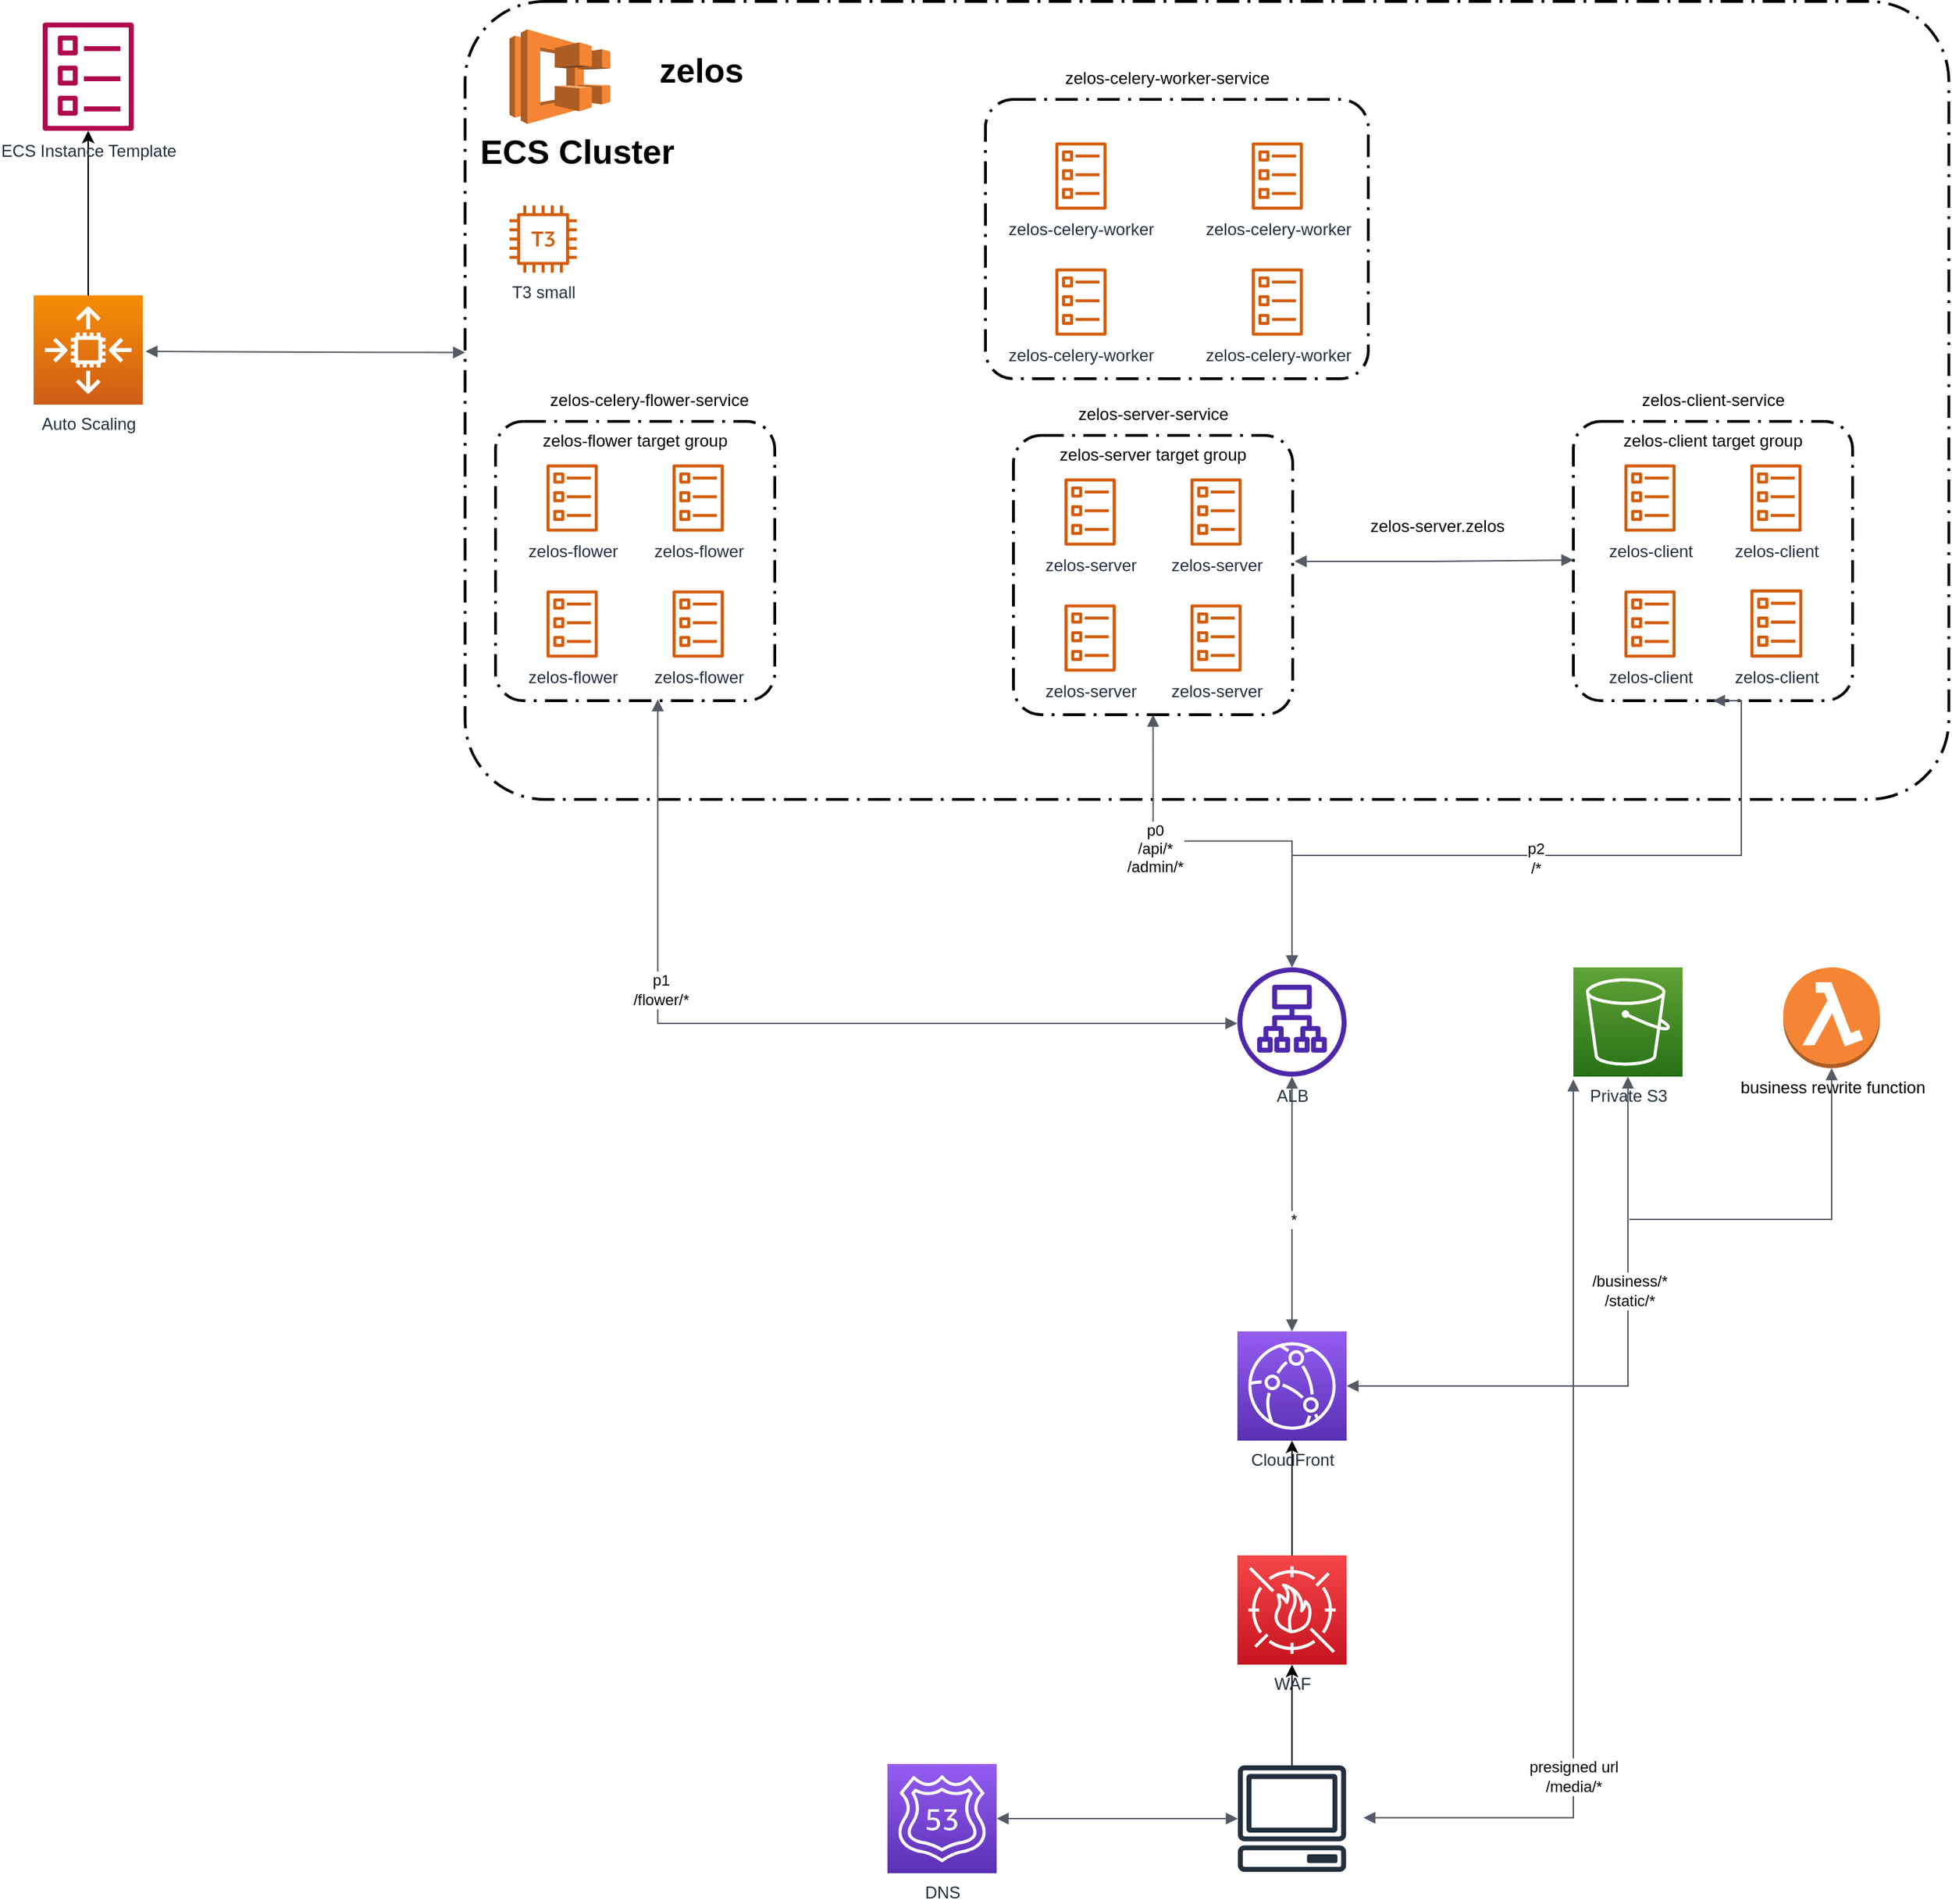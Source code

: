 <mxfile version="20.2.3" type="github">
  <diagram id="dJaCvuqT-7_yOBBMpMTf" name="페이지-1">
    <mxGraphModel dx="2893" dy="2298" grid="1" gridSize="10" guides="1" tooltips="1" connect="1" arrows="1" fold="1" page="1" pageScale="1" pageWidth="827" pageHeight="1169" math="0" shadow="0">
      <root>
        <mxCell id="0" />
        <mxCell id="1" parent="0" />
        <mxCell id="wSPPFu7AEnk8W4RW8utJ-41" value="" style="rounded=1;arcSize=10;dashed=1;fillColor=none;gradientColor=none;dashPattern=8 3 1 3;strokeWidth=2;" vertex="1" parent="1">
          <mxGeometry x="-231.75" y="-250" width="1060" height="570" as="geometry" />
        </mxCell>
        <mxCell id="wSPPFu7AEnk8W4RW8utJ-8" value="" style="edgeStyle=orthogonalEdgeStyle;rounded=0;orthogonalLoop=1;jettySize=auto;html=1;" edge="1" parent="1" source="prAeV1eEA8YO_nb2PNf6-1" target="wSPPFu7AEnk8W4RW8utJ-5">
          <mxGeometry relative="1" as="geometry" />
        </mxCell>
        <mxCell id="prAeV1eEA8YO_nb2PNf6-1" value="" style="sketch=0;outlineConnect=0;fontColor=#232F3E;gradientColor=none;fillColor=#232F3D;strokeColor=none;dashed=0;verticalLabelPosition=bottom;verticalAlign=top;align=center;html=1;fontSize=12;fontStyle=0;aspect=fixed;pointerEvents=1;shape=mxgraph.aws4.client;" parent="1" vertex="1">
          <mxGeometry x="320" y="1010" width="78" height="76" as="geometry" />
        </mxCell>
        <mxCell id="prAeV1eEA8YO_nb2PNf6-2" value="DNS" style="sketch=0;points=[[0,0,0],[0.25,0,0],[0.5,0,0],[0.75,0,0],[1,0,0],[0,1,0],[0.25,1,0],[0.5,1,0],[0.75,1,0],[1,1,0],[0,0.25,0],[0,0.5,0],[0,0.75,0],[1,0.25,0],[1,0.5,0],[1,0.75,0]];outlineConnect=0;fontColor=#232F3E;gradientColor=#945DF2;gradientDirection=north;fillColor=#5A30B5;strokeColor=#ffffff;dashed=0;verticalLabelPosition=bottom;verticalAlign=top;align=center;html=1;fontSize=12;fontStyle=0;aspect=fixed;shape=mxgraph.aws4.resourceIcon;resIcon=mxgraph.aws4.route_53;" parent="1" vertex="1">
          <mxGeometry x="70" y="1009" width="78" height="78" as="geometry" />
        </mxCell>
        <mxCell id="prAeV1eEA8YO_nb2PNf6-4" value="CloudFront" style="sketch=0;points=[[0,0,0],[0.25,0,0],[0.5,0,0],[0.75,0,0],[1,0,0],[0,1,0],[0.25,1,0],[0.5,1,0],[0.75,1,0],[1,1,0],[0,0.25,0],[0,0.5,0],[0,0.75,0],[1,0.25,0],[1,0.5,0],[1,0.75,0]];outlineConnect=0;fontColor=#232F3E;gradientColor=#945DF2;gradientDirection=north;fillColor=#5A30B5;strokeColor=#ffffff;dashed=0;verticalLabelPosition=bottom;verticalAlign=top;align=center;html=1;fontSize=12;fontStyle=0;aspect=fixed;shape=mxgraph.aws4.resourceIcon;resIcon=mxgraph.aws4.cloudfront;" parent="1" vertex="1">
          <mxGeometry x="320" y="700" width="78" height="78" as="geometry" />
        </mxCell>
        <mxCell id="prAeV1eEA8YO_nb2PNf6-6" value="" style="edgeStyle=orthogonalEdgeStyle;html=1;endArrow=block;elbow=vertical;startArrow=block;startFill=1;endFill=1;strokeColor=#545B64;rounded=0;exitX=1;exitY=0.5;exitDx=0;exitDy=0;exitPerimeter=0;" parent="1" source="prAeV1eEA8YO_nb2PNf6-2" target="prAeV1eEA8YO_nb2PNf6-1" edge="1">
          <mxGeometry width="100" relative="1" as="geometry">
            <mxPoint x="360" y="570" as="sourcePoint" />
            <mxPoint x="310" y="938" as="targetPoint" />
          </mxGeometry>
        </mxCell>
        <mxCell id="prAeV1eEA8YO_nb2PNf6-8" value="" style="edgeStyle=orthogonalEdgeStyle;html=1;endArrow=block;elbow=vertical;startArrow=block;startFill=1;endFill=1;strokeColor=#545B64;rounded=0;entryX=0.5;entryY=0;entryDx=0;entryDy=0;entryPerimeter=0;" parent="1" source="wSPPFu7AEnk8W4RW8utJ-1" target="prAeV1eEA8YO_nb2PNf6-4" edge="1">
          <mxGeometry width="100" relative="1" as="geometry">
            <mxPoint x="359" y="518" as="sourcePoint" />
            <mxPoint x="310" y="682" as="targetPoint" />
          </mxGeometry>
        </mxCell>
        <mxCell id="prAeV1eEA8YO_nb2PNf6-9" value="*" style="edgeLabel;html=1;align=center;verticalAlign=middle;resizable=0;points=[];" parent="prAeV1eEA8YO_nb2PNf6-8" vertex="1" connectable="0">
          <mxGeometry x="0.121" y="1" relative="1" as="geometry">
            <mxPoint as="offset" />
          </mxGeometry>
        </mxCell>
        <mxCell id="wSPPFu7AEnk8W4RW8utJ-1" value="ALB&lt;br&gt;" style="sketch=0;outlineConnect=0;fontColor=#232F3E;gradientColor=none;fillColor=#4D27AA;strokeColor=none;dashed=0;verticalLabelPosition=bottom;verticalAlign=top;align=center;html=1;fontSize=12;fontStyle=0;aspect=fixed;pointerEvents=1;shape=mxgraph.aws4.application_load_balancer;" vertex="1" parent="1">
          <mxGeometry x="320" y="440" width="78" height="78" as="geometry" />
        </mxCell>
        <mxCell id="wSPPFu7AEnk8W4RW8utJ-2" value="Private S3" style="sketch=0;points=[[0,0,0],[0.25,0,0],[0.5,0,0],[0.75,0,0],[1,0,0],[0,1,0],[0.25,1,0],[0.5,1,0],[0.75,1,0],[1,1,0],[0,0.25,0],[0,0.5,0],[0,0.75,0],[1,0.25,0],[1,0.5,0],[1,0.75,0]];outlineConnect=0;fontColor=#232F3E;gradientColor=#60A337;gradientDirection=north;fillColor=#277116;strokeColor=#ffffff;dashed=0;verticalLabelPosition=bottom;verticalAlign=top;align=center;html=1;fontSize=12;fontStyle=0;aspect=fixed;shape=mxgraph.aws4.resourceIcon;resIcon=mxgraph.aws4.s3;" vertex="1" parent="1">
          <mxGeometry x="560" y="440" width="78" height="78" as="geometry" />
        </mxCell>
        <mxCell id="wSPPFu7AEnk8W4RW8utJ-3" value="" style="edgeStyle=orthogonalEdgeStyle;html=1;endArrow=block;elbow=vertical;startArrow=block;startFill=1;endFill=1;strokeColor=#545B64;rounded=0;entryX=0.5;entryY=1;entryDx=0;entryDy=0;entryPerimeter=0;exitX=1;exitY=0.5;exitDx=0;exitDy=0;exitPerimeter=0;" edge="1" parent="1" source="prAeV1eEA8YO_nb2PNf6-4" target="wSPPFu7AEnk8W4RW8utJ-2">
          <mxGeometry width="100" relative="1" as="geometry">
            <mxPoint x="360" y="570" as="sourcePoint" />
            <mxPoint x="460" y="570" as="targetPoint" />
          </mxGeometry>
        </mxCell>
        <mxCell id="wSPPFu7AEnk8W4RW8utJ-4" value="/business/*&lt;br&gt;/static/*" style="edgeLabel;html=1;align=center;verticalAlign=middle;resizable=0;points=[];" vertex="1" connectable="0" parent="wSPPFu7AEnk8W4RW8utJ-3">
          <mxGeometry x="0.275" y="-1" relative="1" as="geometry">
            <mxPoint as="offset" />
          </mxGeometry>
        </mxCell>
        <mxCell id="wSPPFu7AEnk8W4RW8utJ-10" value="" style="edgeStyle=orthogonalEdgeStyle;rounded=0;orthogonalLoop=1;jettySize=auto;html=1;" edge="1" parent="1" source="wSPPFu7AEnk8W4RW8utJ-5" target="prAeV1eEA8YO_nb2PNf6-4">
          <mxGeometry relative="1" as="geometry" />
        </mxCell>
        <mxCell id="wSPPFu7AEnk8W4RW8utJ-5" value="WAF&lt;br&gt;" style="sketch=0;points=[[0,0,0],[0.25,0,0],[0.5,0,0],[0.75,0,0],[1,0,0],[0,1,0],[0.25,1,0],[0.5,1,0],[0.75,1,0],[1,1,0],[0,0.25,0],[0,0.5,0],[0,0.75,0],[1,0.25,0],[1,0.5,0],[1,0.75,0]];outlineConnect=0;fontColor=#232F3E;gradientColor=#F54749;gradientDirection=north;fillColor=#C7131F;strokeColor=#ffffff;dashed=0;verticalLabelPosition=bottom;verticalAlign=top;align=center;html=1;fontSize=12;fontStyle=0;aspect=fixed;shape=mxgraph.aws4.resourceIcon;resIcon=mxgraph.aws4.waf;" vertex="1" parent="1">
          <mxGeometry x="320" y="860" width="78" height="78" as="geometry" />
        </mxCell>
        <mxCell id="wSPPFu7AEnk8W4RW8utJ-14" value="" style="edgeStyle=orthogonalEdgeStyle;html=1;endArrow=block;elbow=vertical;startArrow=block;startFill=1;endFill=1;strokeColor=#545B64;rounded=0;entryX=0.5;entryY=1;entryDx=0;entryDy=0;" edge="1" parent="1" source="wSPPFu7AEnk8W4RW8utJ-1" target="wSPPFu7AEnk8W4RW8utJ-12">
          <mxGeometry width="100" relative="1" as="geometry">
            <mxPoint x="300" y="400" as="sourcePoint" />
            <mxPoint x="450" y="360" as="targetPoint" />
          </mxGeometry>
        </mxCell>
        <mxCell id="wSPPFu7AEnk8W4RW8utJ-19" value="p0&lt;br&gt;/api/*&lt;br&gt;/admin/*" style="edgeLabel;html=1;align=center;verticalAlign=middle;resizable=0;points=[];" vertex="1" connectable="0" parent="wSPPFu7AEnk8W4RW8utJ-14">
          <mxGeometry x="0.352" y="5" relative="1" as="geometry">
            <mxPoint as="offset" />
          </mxGeometry>
        </mxCell>
        <mxCell id="wSPPFu7AEnk8W4RW8utJ-20" value="zelos-server target group&#xa;" style="group" vertex="1" connectable="0" parent="1">
          <mxGeometry x="160" y="60" width="199.5" height="199.5" as="geometry" />
        </mxCell>
        <mxCell id="wSPPFu7AEnk8W4RW8utJ-12" value="" style="rounded=1;arcSize=10;dashed=1;fillColor=none;gradientColor=none;dashPattern=8 3 1 3;strokeWidth=2;" vertex="1" parent="wSPPFu7AEnk8W4RW8utJ-20">
          <mxGeometry width="199.5" height="199.5" as="geometry" />
        </mxCell>
        <mxCell id="wSPPFu7AEnk8W4RW8utJ-15" value="zelos-server&lt;br&gt;" style="sketch=0;outlineConnect=0;fontColor=#232F3E;gradientColor=none;fillColor=#D45B07;strokeColor=none;dashed=0;verticalLabelPosition=bottom;verticalAlign=top;align=center;html=1;fontSize=12;fontStyle=0;aspect=fixed;pointerEvents=1;shape=mxgraph.aws4.ecs_task;" vertex="1" parent="wSPPFu7AEnk8W4RW8utJ-20">
          <mxGeometry x="36.25" y="30.75" width="37" height="48" as="geometry" />
        </mxCell>
        <mxCell id="wSPPFu7AEnk8W4RW8utJ-16" value="zelos-server&lt;br&gt;" style="sketch=0;outlineConnect=0;fontColor=#232F3E;gradientColor=none;fillColor=#D45B07;strokeColor=none;dashed=0;verticalLabelPosition=bottom;verticalAlign=top;align=center;html=1;fontSize=12;fontStyle=0;aspect=fixed;pointerEvents=1;shape=mxgraph.aws4.ecs_task;" vertex="1" parent="wSPPFu7AEnk8W4RW8utJ-20">
          <mxGeometry x="126.25" y="30.75" width="37" height="48" as="geometry" />
        </mxCell>
        <mxCell id="wSPPFu7AEnk8W4RW8utJ-17" value="zelos-server&lt;br&gt;" style="sketch=0;outlineConnect=0;fontColor=#232F3E;gradientColor=none;fillColor=#D45B07;strokeColor=none;dashed=0;verticalLabelPosition=bottom;verticalAlign=top;align=center;html=1;fontSize=12;fontStyle=0;aspect=fixed;pointerEvents=1;shape=mxgraph.aws4.ecs_task;" vertex="1" parent="wSPPFu7AEnk8W4RW8utJ-20">
          <mxGeometry x="36.25" y="120.75" width="37" height="48" as="geometry" />
        </mxCell>
        <mxCell id="wSPPFu7AEnk8W4RW8utJ-18" value="zelos-server&lt;br&gt;" style="sketch=0;outlineConnect=0;fontColor=#232F3E;gradientColor=none;fillColor=#D45B07;strokeColor=none;dashed=0;verticalLabelPosition=bottom;verticalAlign=top;align=center;html=1;fontSize=12;fontStyle=0;aspect=fixed;pointerEvents=1;shape=mxgraph.aws4.ecs_task;" vertex="1" parent="wSPPFu7AEnk8W4RW8utJ-20">
          <mxGeometry x="126.25" y="120.75" width="37" height="48" as="geometry" />
        </mxCell>
        <mxCell id="wSPPFu7AEnk8W4RW8utJ-21" value="zelos-client target group" style="group" vertex="1" connectable="0" parent="1">
          <mxGeometry x="560" y="50" width="199.5" height="199.5" as="geometry" />
        </mxCell>
        <mxCell id="wSPPFu7AEnk8W4RW8utJ-22" value="" style="rounded=1;arcSize=10;dashed=1;fillColor=none;gradientColor=none;dashPattern=8 3 1 3;strokeWidth=2;" vertex="1" parent="wSPPFu7AEnk8W4RW8utJ-21">
          <mxGeometry width="199.5" height="199.5" as="geometry" />
        </mxCell>
        <mxCell id="wSPPFu7AEnk8W4RW8utJ-23" value="zelos-client" style="sketch=0;outlineConnect=0;fontColor=#232F3E;gradientColor=none;fillColor=#D45B07;strokeColor=none;dashed=0;verticalLabelPosition=bottom;verticalAlign=top;align=center;html=1;fontSize=12;fontStyle=0;aspect=fixed;pointerEvents=1;shape=mxgraph.aws4.ecs_task;" vertex="1" parent="wSPPFu7AEnk8W4RW8utJ-21">
          <mxGeometry x="36.25" y="30.75" width="37" height="48" as="geometry" />
        </mxCell>
        <mxCell id="wSPPFu7AEnk8W4RW8utJ-24" value="zelos-client" style="sketch=0;outlineConnect=0;fontColor=#232F3E;gradientColor=none;fillColor=#D45B07;strokeColor=none;dashed=0;verticalLabelPosition=bottom;verticalAlign=top;align=center;html=1;fontSize=12;fontStyle=0;aspect=fixed;pointerEvents=1;shape=mxgraph.aws4.ecs_task;" vertex="1" parent="wSPPFu7AEnk8W4RW8utJ-21">
          <mxGeometry x="126.25" y="30.75" width="37" height="48" as="geometry" />
        </mxCell>
        <mxCell id="wSPPFu7AEnk8W4RW8utJ-25" value="zelos-client" style="sketch=0;outlineConnect=0;fontColor=#232F3E;gradientColor=none;fillColor=#D45B07;strokeColor=none;dashed=0;verticalLabelPosition=bottom;verticalAlign=top;align=center;html=1;fontSize=12;fontStyle=0;aspect=fixed;pointerEvents=1;shape=mxgraph.aws4.ecs_task;" vertex="1" parent="wSPPFu7AEnk8W4RW8utJ-21">
          <mxGeometry x="36.25" y="120.75" width="37" height="48" as="geometry" />
        </mxCell>
        <mxCell id="wSPPFu7AEnk8W4RW8utJ-26" value="zelos-client" style="sketch=0;outlineConnect=0;fontColor=#232F3E;gradientColor=none;fillColor=#D45B07;strokeColor=none;dashed=0;verticalLabelPosition=bottom;verticalAlign=top;align=center;html=1;fontSize=12;fontStyle=0;aspect=fixed;pointerEvents=1;shape=mxgraph.aws4.ecs_task;" vertex="1" parent="wSPPFu7AEnk8W4RW8utJ-21">
          <mxGeometry x="126.25" y="120" width="37.58" height="48.75" as="geometry" />
        </mxCell>
        <mxCell id="wSPPFu7AEnk8W4RW8utJ-29" value="" style="edgeStyle=orthogonalEdgeStyle;html=1;endArrow=block;elbow=vertical;startArrow=block;startFill=1;endFill=1;strokeColor=#545B64;rounded=0;entryX=0.5;entryY=1;entryDx=0;entryDy=0;" edge="1" parent="1" source="wSPPFu7AEnk8W4RW8utJ-1" target="wSPPFu7AEnk8W4RW8utJ-22">
          <mxGeometry width="100" relative="1" as="geometry">
            <mxPoint x="360" y="390" as="sourcePoint" />
            <mxPoint x="460" y="390" as="targetPoint" />
            <Array as="points">
              <mxPoint x="359" y="360" />
              <mxPoint x="680" y="360" />
            </Array>
          </mxGeometry>
        </mxCell>
        <mxCell id="wSPPFu7AEnk8W4RW8utJ-30" value="p2&lt;br&gt;/*" style="edgeLabel;html=1;align=center;verticalAlign=middle;resizable=0;points=[];" vertex="1" connectable="0" parent="wSPPFu7AEnk8W4RW8utJ-29">
          <mxGeometry x="-0.047" y="-2" relative="1" as="geometry">
            <mxPoint as="offset" />
          </mxGeometry>
        </mxCell>
        <mxCell id="wSPPFu7AEnk8W4RW8utJ-31" value="zelos-flower target group&#xa;" style="group" vertex="1" connectable="0" parent="1">
          <mxGeometry x="-210" y="50" width="199.5" height="199.5" as="geometry" />
        </mxCell>
        <mxCell id="wSPPFu7AEnk8W4RW8utJ-32" value="" style="rounded=1;arcSize=10;dashed=1;fillColor=none;gradientColor=none;dashPattern=8 3 1 3;strokeWidth=2;" vertex="1" parent="wSPPFu7AEnk8W4RW8utJ-31">
          <mxGeometry width="199.5" height="199.5" as="geometry" />
        </mxCell>
        <mxCell id="wSPPFu7AEnk8W4RW8utJ-33" value="zelos-flower" style="sketch=0;outlineConnect=0;fontColor=#232F3E;gradientColor=none;fillColor=#D45B07;strokeColor=none;dashed=0;verticalLabelPosition=bottom;verticalAlign=top;align=center;html=1;fontSize=12;fontStyle=0;aspect=fixed;pointerEvents=1;shape=mxgraph.aws4.ecs_task;" vertex="1" parent="wSPPFu7AEnk8W4RW8utJ-31">
          <mxGeometry x="36.25" y="30.75" width="37" height="48" as="geometry" />
        </mxCell>
        <mxCell id="wSPPFu7AEnk8W4RW8utJ-34" value="zelos-flower" style="sketch=0;outlineConnect=0;fontColor=#232F3E;gradientColor=none;fillColor=#D45B07;strokeColor=none;dashed=0;verticalLabelPosition=bottom;verticalAlign=top;align=center;html=1;fontSize=12;fontStyle=0;aspect=fixed;pointerEvents=1;shape=mxgraph.aws4.ecs_task;" vertex="1" parent="wSPPFu7AEnk8W4RW8utJ-31">
          <mxGeometry x="126.25" y="30.75" width="37" height="48" as="geometry" />
        </mxCell>
        <mxCell id="wSPPFu7AEnk8W4RW8utJ-35" value="zelos-flower" style="sketch=0;outlineConnect=0;fontColor=#232F3E;gradientColor=none;fillColor=#D45B07;strokeColor=none;dashed=0;verticalLabelPosition=bottom;verticalAlign=top;align=center;html=1;fontSize=12;fontStyle=0;aspect=fixed;pointerEvents=1;shape=mxgraph.aws4.ecs_task;" vertex="1" parent="wSPPFu7AEnk8W4RW8utJ-31">
          <mxGeometry x="36.25" y="120.75" width="37" height="48" as="geometry" />
        </mxCell>
        <mxCell id="wSPPFu7AEnk8W4RW8utJ-36" value="zelos-flower" style="sketch=0;outlineConnect=0;fontColor=#232F3E;gradientColor=none;fillColor=#D45B07;strokeColor=none;dashed=0;verticalLabelPosition=bottom;verticalAlign=top;align=center;html=1;fontSize=12;fontStyle=0;aspect=fixed;pointerEvents=1;shape=mxgraph.aws4.ecs_task;" vertex="1" parent="wSPPFu7AEnk8W4RW8utJ-31">
          <mxGeometry x="126.25" y="120.75" width="37" height="48" as="geometry" />
        </mxCell>
        <mxCell id="wSPPFu7AEnk8W4RW8utJ-38" value="" style="edgeStyle=orthogonalEdgeStyle;html=1;endArrow=block;elbow=vertical;startArrow=block;startFill=1;endFill=1;strokeColor=#545B64;rounded=0;exitX=0.581;exitY=0.995;exitDx=0;exitDy=0;exitPerimeter=0;" edge="1" parent="1" source="wSPPFu7AEnk8W4RW8utJ-32" target="wSPPFu7AEnk8W4RW8utJ-1">
          <mxGeometry width="100" relative="1" as="geometry">
            <mxPoint x="40" y="370" as="sourcePoint" />
            <mxPoint x="140" y="370" as="targetPoint" />
            <Array as="points">
              <mxPoint x="-94" y="480" />
            </Array>
          </mxGeometry>
        </mxCell>
        <mxCell id="wSPPFu7AEnk8W4RW8utJ-39" value="p1&lt;br&gt;/flower/*" style="edgeLabel;html=1;align=center;verticalAlign=middle;resizable=0;points=[];" vertex="1" connectable="0" parent="wSPPFu7AEnk8W4RW8utJ-38">
          <mxGeometry x="-0.357" y="2" relative="1" as="geometry">
            <mxPoint as="offset" />
          </mxGeometry>
        </mxCell>
        <mxCell id="wSPPFu7AEnk8W4RW8utJ-40" value="" style="outlineConnect=0;dashed=0;verticalLabelPosition=bottom;verticalAlign=top;align=center;html=1;shape=mxgraph.aws3.ecs;fillColor=#F58534;gradientColor=none;" vertex="1" parent="1">
          <mxGeometry x="-200" y="-230" width="72" height="67.5" as="geometry" />
        </mxCell>
        <mxCell id="wSPPFu7AEnk8W4RW8utJ-43" value="" style="group" vertex="1" connectable="0" parent="1">
          <mxGeometry x="140" y="-180" width="273.5" height="199.5" as="geometry" />
        </mxCell>
        <mxCell id="wSPPFu7AEnk8W4RW8utJ-44" value="" style="rounded=1;arcSize=10;dashed=1;fillColor=none;gradientColor=none;dashPattern=8 3 1 3;strokeWidth=2;" vertex="1" parent="wSPPFu7AEnk8W4RW8utJ-43">
          <mxGeometry width="273.5" height="199.5" as="geometry" />
        </mxCell>
        <mxCell id="wSPPFu7AEnk8W4RW8utJ-45" value="zelos-celery-worker" style="sketch=0;outlineConnect=0;fontColor=#232F3E;gradientColor=none;fillColor=#D45B07;strokeColor=none;dashed=0;verticalLabelPosition=bottom;verticalAlign=top;align=center;html=1;fontSize=12;fontStyle=0;aspect=fixed;pointerEvents=1;shape=mxgraph.aws4.ecs_task;" vertex="1" parent="wSPPFu7AEnk8W4RW8utJ-43">
          <mxGeometry x="49.696" y="30.75" width="37" height="48" as="geometry" />
        </mxCell>
        <mxCell id="wSPPFu7AEnk8W4RW8utJ-46" value="zelos-celery-worker" style="sketch=0;outlineConnect=0;fontColor=#232F3E;gradientColor=none;fillColor=#D45B07;strokeColor=none;dashed=0;verticalLabelPosition=bottom;verticalAlign=top;align=center;html=1;fontSize=12;fontStyle=0;aspect=fixed;pointerEvents=1;shape=mxgraph.aws4.ecs_task;" vertex="1" parent="wSPPFu7AEnk8W4RW8utJ-43">
          <mxGeometry x="190.0" y="30.75" width="37" height="48" as="geometry" />
        </mxCell>
        <mxCell id="wSPPFu7AEnk8W4RW8utJ-47" value="zelos-celery-worker" style="sketch=0;outlineConnect=0;fontColor=#232F3E;gradientColor=none;fillColor=#D45B07;strokeColor=none;dashed=0;verticalLabelPosition=bottom;verticalAlign=top;align=center;html=1;fontSize=12;fontStyle=0;aspect=fixed;pointerEvents=1;shape=mxgraph.aws4.ecs_task;" vertex="1" parent="wSPPFu7AEnk8W4RW8utJ-43">
          <mxGeometry x="49.696" y="120.75" width="37" height="48" as="geometry" />
        </mxCell>
        <mxCell id="wSPPFu7AEnk8W4RW8utJ-48" value="zelos-celery-worker" style="sketch=0;outlineConnect=0;fontColor=#232F3E;gradientColor=none;fillColor=#D45B07;strokeColor=none;dashed=0;verticalLabelPosition=bottom;verticalAlign=top;align=center;html=1;fontSize=12;fontStyle=0;aspect=fixed;pointerEvents=1;shape=mxgraph.aws4.ecs_task;" vertex="1" parent="wSPPFu7AEnk8W4RW8utJ-43">
          <mxGeometry x="190.0" y="120.75" width="37" height="48" as="geometry" />
        </mxCell>
        <mxCell id="wSPPFu7AEnk8W4RW8utJ-50" value="zelos&amp;nbsp;" style="text;strokeColor=none;fillColor=none;html=1;fontSize=24;fontStyle=1;verticalAlign=middle;align=center;" vertex="1" parent="1">
          <mxGeometry x="-110.5" y="-220" width="100" height="40" as="geometry" />
        </mxCell>
        <mxCell id="wSPPFu7AEnk8W4RW8utJ-51" value="ECS Cluster" style="text;strokeColor=none;fillColor=none;html=1;fontSize=24;fontStyle=1;verticalAlign=middle;align=center;" vertex="1" parent="1">
          <mxGeometry x="-214" y="-162.5" width="124" height="40" as="geometry" />
        </mxCell>
        <mxCell id="wSPPFu7AEnk8W4RW8utJ-52" value="T3 small&lt;br&gt;" style="sketch=0;outlineConnect=0;fontColor=#232F3E;gradientColor=none;fillColor=#D45B07;strokeColor=none;dashed=0;verticalLabelPosition=bottom;verticalAlign=top;align=center;html=1;fontSize=12;fontStyle=0;aspect=fixed;pointerEvents=1;shape=mxgraph.aws4.t3_instance;" vertex="1" parent="1">
          <mxGeometry x="-200" y="-104.25" width="48" height="48" as="geometry" />
        </mxCell>
        <mxCell id="wSPPFu7AEnk8W4RW8utJ-59" value="" style="edgeStyle=orthogonalEdgeStyle;rounded=0;orthogonalLoop=1;jettySize=auto;html=1;" edge="1" parent="1" source="wSPPFu7AEnk8W4RW8utJ-53" target="wSPPFu7AEnk8W4RW8utJ-58">
          <mxGeometry relative="1" as="geometry" />
        </mxCell>
        <mxCell id="wSPPFu7AEnk8W4RW8utJ-53" value="Auto Scaling" style="sketch=0;points=[[0,0,0],[0.25,0,0],[0.5,0,0],[0.75,0,0],[1,0,0],[0,1,0],[0.25,1,0],[0.5,1,0],[0.75,1,0],[1,1,0],[0,0.25,0],[0,0.5,0],[0,0.75,0],[1,0.25,0],[1,0.5,0],[1,0.75,0]];outlineConnect=0;fontColor=#232F3E;gradientColor=#F78E04;gradientDirection=north;fillColor=#D05C17;strokeColor=#ffffff;dashed=0;verticalLabelPosition=bottom;verticalAlign=top;align=center;html=1;fontSize=12;fontStyle=0;aspect=fixed;shape=mxgraph.aws4.resourceIcon;resIcon=mxgraph.aws4.auto_scaling2;" vertex="1" parent="1">
          <mxGeometry x="-540" y="-40" width="78" height="78" as="geometry" />
        </mxCell>
        <mxCell id="wSPPFu7AEnk8W4RW8utJ-57" value="" style="edgeStyle=orthogonalEdgeStyle;html=1;endArrow=block;elbow=vertical;startArrow=block;startFill=1;endFill=1;strokeColor=#545B64;rounded=0;entryX=0;entryY=0.44;entryDx=0;entryDy=0;entryPerimeter=0;" edge="1" parent="1" target="wSPPFu7AEnk8W4RW8utJ-41">
          <mxGeometry width="100" relative="1" as="geometry">
            <mxPoint x="-460" as="sourcePoint" />
            <mxPoint x="-290" y="18.32" as="targetPoint" />
          </mxGeometry>
        </mxCell>
        <mxCell id="wSPPFu7AEnk8W4RW8utJ-58" value="ECS Instance Template" style="sketch=0;outlineConnect=0;fontColor=#232F3E;gradientColor=none;fillColor=#B0084D;strokeColor=none;dashed=0;verticalLabelPosition=bottom;verticalAlign=top;align=center;html=1;fontSize=12;fontStyle=0;aspect=fixed;pointerEvents=1;shape=mxgraph.aws4.template;" vertex="1" parent="1">
          <mxGeometry x="-533.5" y="-235.25" width="65" height="78" as="geometry" />
        </mxCell>
        <mxCell id="wSPPFu7AEnk8W4RW8utJ-60" value="business rewrite function" style="outlineConnect=0;dashed=0;verticalLabelPosition=bottom;verticalAlign=top;align=center;html=1;shape=mxgraph.aws3.lambda_function;fillColor=#F58534;gradientColor=none;" vertex="1" parent="1">
          <mxGeometry x="710" y="440" width="69" height="72" as="geometry" />
        </mxCell>
        <mxCell id="wSPPFu7AEnk8W4RW8utJ-62" value="" style="edgeStyle=orthogonalEdgeStyle;html=1;endArrow=none;elbow=vertical;startArrow=block;startFill=1;strokeColor=#545B64;rounded=0;exitX=0.5;exitY=1;exitDx=0;exitDy=0;exitPerimeter=0;" edge="1" parent="1" source="wSPPFu7AEnk8W4RW8utJ-60">
          <mxGeometry width="100" relative="1" as="geometry">
            <mxPoint x="779" y="690" as="sourcePoint" />
            <mxPoint x="600" y="620" as="targetPoint" />
            <Array as="points">
              <mxPoint x="744" y="620" />
            </Array>
          </mxGeometry>
        </mxCell>
        <mxCell id="wSPPFu7AEnk8W4RW8utJ-63" value="" style="edgeStyle=orthogonalEdgeStyle;html=1;endArrow=block;elbow=vertical;startArrow=block;startFill=1;endFill=1;strokeColor=#545B64;rounded=0;" edge="1" parent="1">
          <mxGeometry width="100" relative="1" as="geometry">
            <mxPoint x="410" y="1047.41" as="sourcePoint" />
            <mxPoint x="560" y="520" as="targetPoint" />
            <Array as="points">
              <mxPoint x="560" y="1047" />
            </Array>
          </mxGeometry>
        </mxCell>
        <mxCell id="wSPPFu7AEnk8W4RW8utJ-64" value="presigned url&lt;br&gt;/media/*" style="edgeLabel;html=1;align=center;verticalAlign=middle;resizable=0;points=[];" vertex="1" connectable="0" parent="wSPPFu7AEnk8W4RW8utJ-63">
          <mxGeometry x="-0.468" relative="1" as="geometry">
            <mxPoint as="offset" />
          </mxGeometry>
        </mxCell>
        <mxCell id="wSPPFu7AEnk8W4RW8utJ-65" value="zelos-celery-worker-service" style="text;html=1;strokeColor=none;fillColor=none;align=center;verticalAlign=middle;whiteSpace=wrap;rounded=0;" vertex="1" parent="1">
          <mxGeometry x="190" y="-210" width="160" height="30" as="geometry" />
        </mxCell>
        <mxCell id="wSPPFu7AEnk8W4RW8utJ-67" value="zelos-celery-flower-service" style="text;html=1;strokeColor=none;fillColor=none;align=center;verticalAlign=middle;whiteSpace=wrap;rounded=0;" vertex="1" parent="1">
          <mxGeometry x="-180" y="20" width="160" height="30" as="geometry" />
        </mxCell>
        <mxCell id="wSPPFu7AEnk8W4RW8utJ-68" value="zelos-server-service" style="text;html=1;strokeColor=none;fillColor=none;align=center;verticalAlign=middle;whiteSpace=wrap;rounded=0;" vertex="1" parent="1">
          <mxGeometry x="179.75" y="30" width="160" height="30" as="geometry" />
        </mxCell>
        <mxCell id="wSPPFu7AEnk8W4RW8utJ-69" value="zelos-client-service" style="text;html=1;strokeColor=none;fillColor=none;align=center;verticalAlign=middle;whiteSpace=wrap;rounded=0;" vertex="1" parent="1">
          <mxGeometry x="579.75" y="20" width="160" height="30" as="geometry" />
        </mxCell>
        <mxCell id="wSPPFu7AEnk8W4RW8utJ-70" value="" style="edgeStyle=orthogonalEdgeStyle;html=1;endArrow=block;elbow=vertical;startArrow=block;startFill=1;endFill=1;strokeColor=#545B64;rounded=0;exitX=1.007;exitY=0.451;exitDx=0;exitDy=0;exitPerimeter=0;" edge="1" parent="1" source="wSPPFu7AEnk8W4RW8utJ-12">
          <mxGeometry width="100" relative="1" as="geometry">
            <mxPoint x="470" y="149.16" as="sourcePoint" />
            <mxPoint x="560" y="149" as="targetPoint" />
          </mxGeometry>
        </mxCell>
        <mxCell id="wSPPFu7AEnk8W4RW8utJ-72" value="zelos-server.zelos" style="text;html=1;strokeColor=none;fillColor=none;align=center;verticalAlign=middle;whiteSpace=wrap;rounded=0;" vertex="1" parent="1">
          <mxGeometry x="398" y="110" width="130" height="30" as="geometry" />
        </mxCell>
      </root>
    </mxGraphModel>
  </diagram>
</mxfile>
